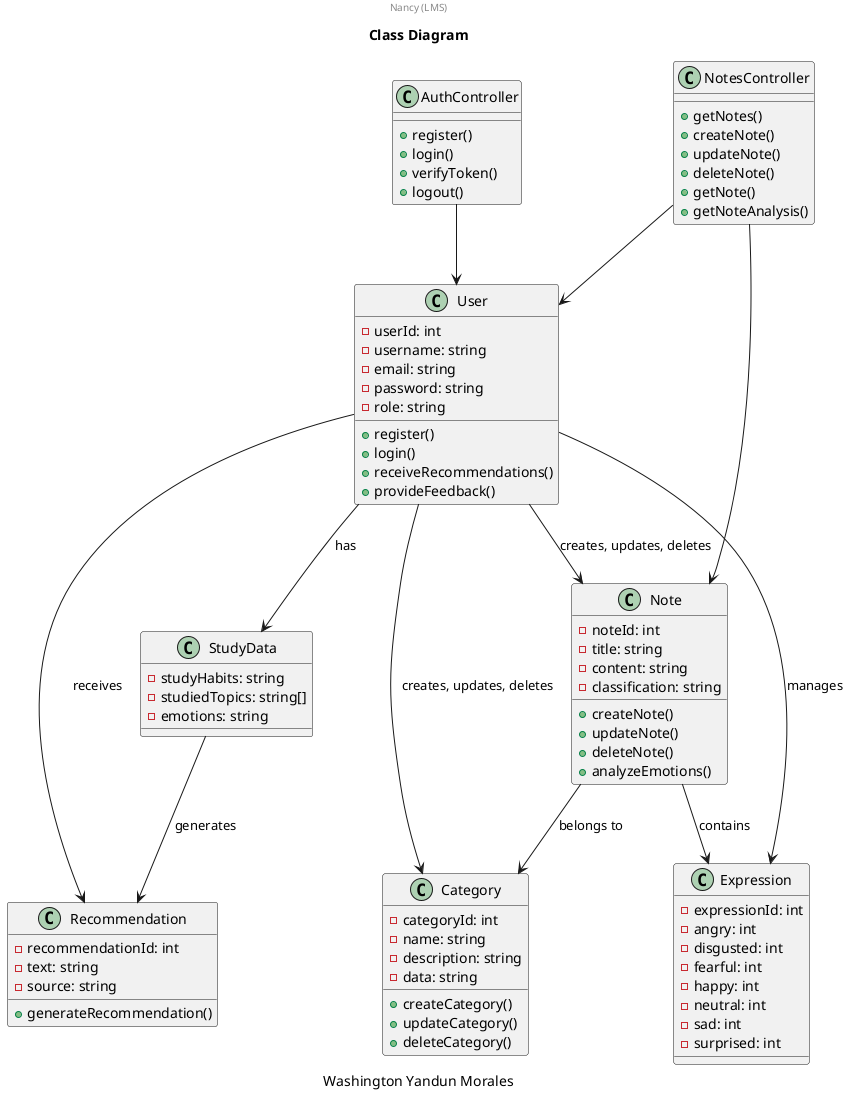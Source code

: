 @startuml

title Class Diagram

caption
Washington Yandun Morales
end caption

center header
Nancy (LMS)
endheader

class User {
  - userId: int
  - username: string
  - email: string
  - password: string
  - role: string
  + register()
  + login()
  + receiveRecommendations()
  + provideFeedback()
}

class StudyData {
  - studyHabits: string
  - studiedTopics: string[]
  - emotions: string
}

class Recommendation {
  - recommendationId: int
  - text: string
  - source: string
  + generateRecommendation()
}

class Note {
  - noteId: int
  - title: string
  - content: string
  - classification: string
  + createNote()
  + updateNote()
  + deleteNote()
  + analyzeEmotions()
}

class Category {
  - categoryId: int
  - name: string
  - description: string
  - data: string
  + createCategory()
  + updateCategory()
  + deleteCategory()
}

class Expression {
  - expressionId: int
  - angry: int
  - disgusted: int
  - fearful: int
  - happy: int
  - neutral: int
  - sad: int
  - surprised: int
}

class AuthController {
  + register()
  + login()
  + verifyToken()
  + logout()
}

class NotesController {
  + getNotes()
  + createNote()
  + updateNote()
  + deleteNote()
  + getNote()
  + getNoteAnalysis()
}

User --> StudyData : has
User --> Recommendation : receives
User --> Note : creates, updates, deletes
User --> Category : creates, updates, deletes
User --> Expression : manages

StudyData --> Recommendation : generates

Note --> Expression : contains
Note --> Category : belongs to

AuthController --> User
NotesController --> User
NotesController --> Note

@enduml